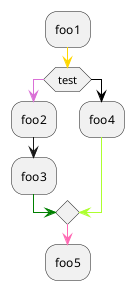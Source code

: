 {
  "sha1": "qngq0f8yga4u0y7ic90pk42fd9p2gth",
  "insertion": {
    "when": "2024-06-04T17:28:42.664Z",
    "user": "plantuml@gmail.com"
  }
}
@startuml
:foo1;
-[#gold]->
if (test) then
  -[#orchid]->
  :foo2;
  :foo3;
  -[#green]->
else
  -[#black]->
  :foo4;
  -[#greenyellow]->
endif
-[#hotpink]->
:foo5;
@enduml
